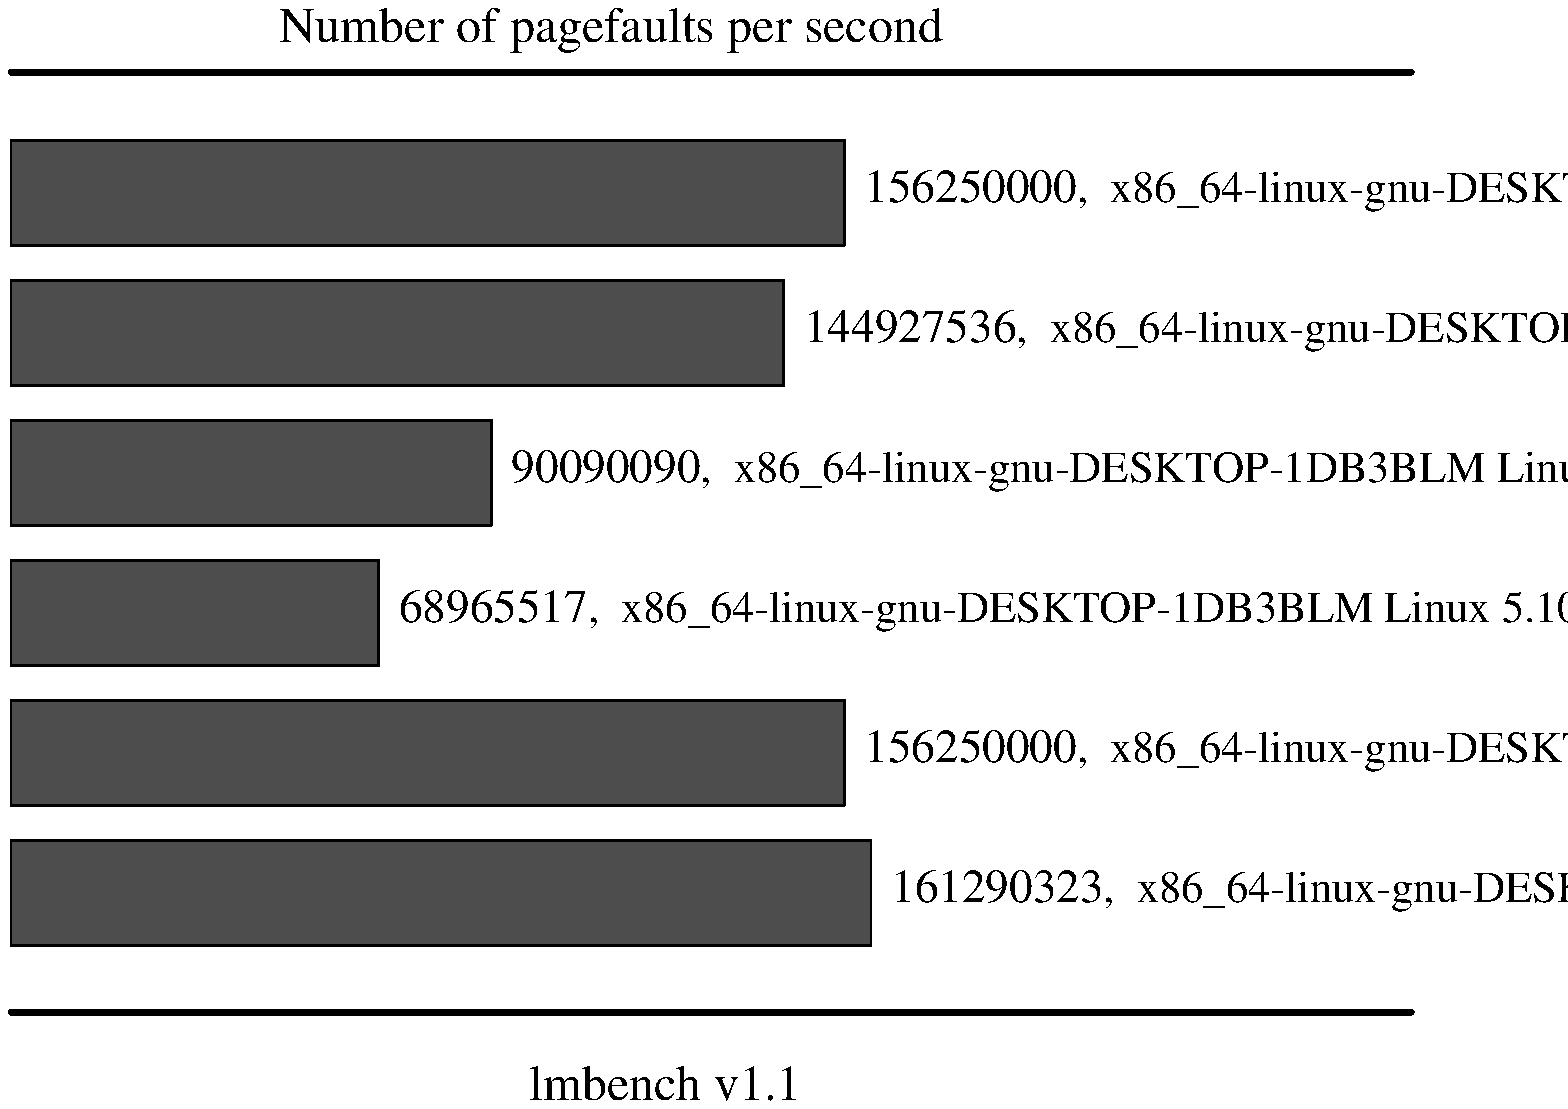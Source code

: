 .sp .75i
.po .23i
.ft R
.ps 16
.vs 21
.ce 100
\s+2Number of pagefaults per second\s0
.ce 0
.vs 
.PS
.ps 16
.vs 11
[
# Variables, tweek these.
	fillval = .12		# default fill value boxes
	xsize = 4.3		# width of the graph
	ysize = 4.2		# height of the graph
	n = 6
	boxpercent = 75 / 100
	gap = xsize / n * (1 - boxpercent)
	maxdata = 161290323
	yscale = ysize / maxdata
	xscale = xsize / maxdata

# Draw the graph borders 
	O:	box invis ht ysize wid xsize
boxht = ysize / n * boxpercent
box fill .7 wid 156250000 * xscale with .nw at O.nw - (0, gap /2 + 0 * (ysize/n))
"\s+1156250000\s0,  x86_64-linux-gnu-DESKTOP-1DB3BLM Linux 5.10.102.1,\  \s+10.0064\ usecs\s0" ljust at last box.e + .1,0
box fill .7 wid 144927536 * xscale with .nw at O.nw - (0, gap /2 + 1 * (ysize/n))
"\s+1144927536\s0,  x86_64-linux-gnu-DESKTOP-1DB3BLM Linux 5.10.102.1,\  \s+10.0069\ usecs\s0" ljust at last box.e + .1,0
box fill .7 wid 90090090 * xscale with .nw at O.nw - (0, gap /2 + 2 * (ysize/n))
"\s+190090090\s0,  x86_64-linux-gnu-DESKTOP-1DB3BLM Linux 5.10.102.1,\  \s+10.0111\ usecs\s0" ljust at last box.e + .1,0
box fill .7 wid 68965517 * xscale with .nw at O.nw - (0, gap /2 + 3 * (ysize/n))
"\s+168965517\s0,  x86_64-linux-gnu-DESKTOP-1DB3BLM Linux 5.10.102.1,\  \s+10.0145\ usecs\s0" ljust at last box.e + .1,0
box fill .7 wid 156250000 * xscale with .nw at O.nw - (0, gap /2 + 4 * (ysize/n))
"\s+1156250000\s0,  x86_64-linux-gnu-DESKTOP-1DB3BLM Linux 5.10.102.1,\  \s+10.0064\ usecs\s0" ljust at last box.e + .1,0
box fill .7 wid 161290323 * xscale with .nw at O.nw - (0, gap /2 + 5 * (ysize/n))
"\s+1161290323\s0,  x86_64-linux-gnu-DESKTOP-1DB3BLM Linux 5.10.102.1,\  \s+10.0062\ usecs\s0" ljust at last box.e + .1,0
]
box invis wid last [].wid + .5 ht last [].ht + .5 with .nw at last [].nw + (-.25, .25)
move to last [].nw + 0,.25
line thick 2 right 7
move to last [].sw - 0,.25
line thick 2 right 7
.PE
.ft
.ps
.vs
.po
.po .5i
.ft R
.ps 16
.vs 21
.sp .5
.ce 100
\s+2lmbench v1.1\s0
.po
.ft
.ps
.vs
.ce 0
